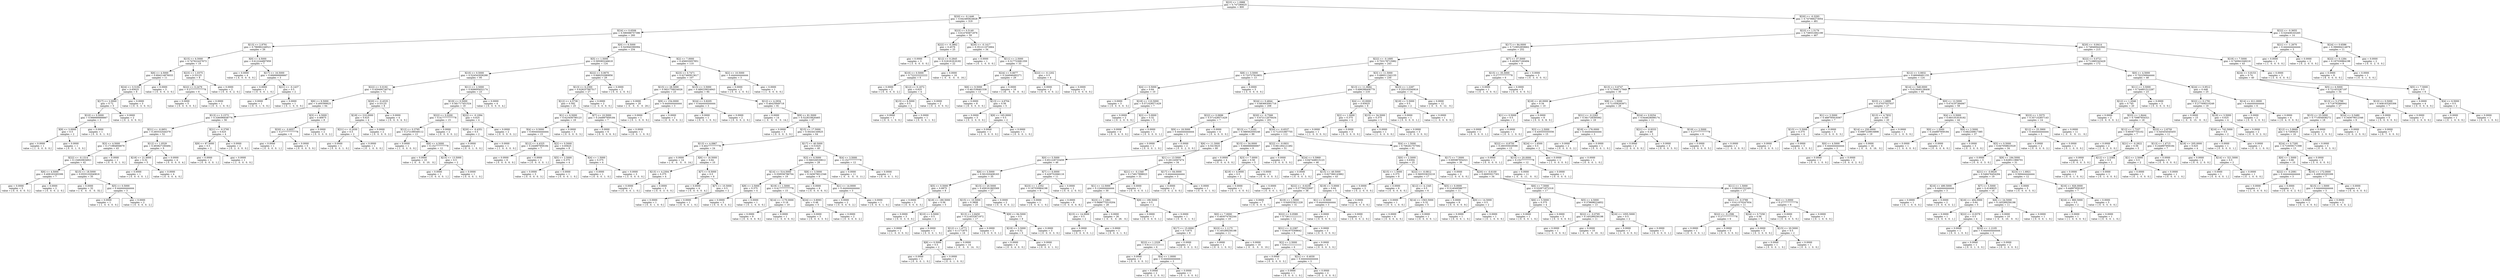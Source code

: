 digraph Tree {
0 [label="X[23] <= 1.0988\ngini = 0.747290625\nsamples = 800", shape="box"] ;
1 [label="X[20] <= -0.1446\ngini = 0.642485824628\nsamples = 319", shape="box"] ;
0 -> 1 ;
2 [label="X[24] <= 0.6506\ngini = 0.590088757396\nsamples = 260", shape="box"] ;
1 -> 2 ;
3 [label="X[13] <= 2.9791\ngini = 0.786982248521\nsamples = 26", shape="box"] ;
2 -> 3 ;
4 [label="X[15] <= 6.5000\ngini = 0.747922437673\nsamples = 19", shape="box"] ;
3 -> 4 ;
5 [label="X[6] <= 4.5000\ngini = 0.694214876033\nsamples = 11", shape="box"] ;
4 -> 5 ;
6 [label="X[24] <= 0.5192\ngini = 0.65625\nsamples = 8", shape="box"] ;
5 -> 6 ;
7 [label="X[17] <= 2.0000\ngini = 0.72\nsamples = 5", shape="box"] ;
6 -> 7 ;
8 [label="X[10] <= 0.5000\ngini = 0.666666666667\nsamples = 3", shape="box"] ;
7 -> 8 ;
9 [label="X[9] <= 3.0000\ngini = 0.5\nsamples = 2", shape="box"] ;
8 -> 9 ;
10 [label="gini = 0.0000\nsamples = 1\nvalue = [ 1.  0.  0.  0.  0.]", shape="box"] ;
9 -> 10 ;
11 [label="gini = 0.0000\nsamples = 1\nvalue = [ 0.  0.  1.  0.  0.]", shape="box"] ;
9 -> 11 ;
12 [label="gini = 0.0000\nsamples = 1\nvalue = [ 0.  0.  0.  1.  0.]", shape="box"] ;
8 -> 12 ;
13 [label="gini = 0.0000\nsamples = 2\nvalue = [ 0.  2.  0.  0.  0.]", shape="box"] ;
7 -> 13 ;
14 [label="gini = 0.0000\nsamples = 3\nvalue = [ 0.  0.  3.  0.  0.]", shape="box"] ;
6 -> 14 ;
15 [label="gini = 0.0000\nsamples = 3\nvalue = [ 0.  0.  0.  3.  0.]", shape="box"] ;
5 -> 15 ;
16 [label="X[23] <= 1.0375\ngini = 0.53125\nsamples = 8", shape="box"] ;
4 -> 16 ;
17 [label="X[22] <= 0.2479\ngini = 0.277777777778\nsamples = 6", shape="box"] ;
16 -> 17 ;
18 [label="gini = 0.0000\nsamples = 5\nvalue = [ 0.  0.  0.  0.  5.]", shape="box"] ;
17 -> 18 ;
19 [label="gini = 0.0000\nsamples = 1\nvalue = [ 0.  0.  1.  0.  0.]", shape="box"] ;
17 -> 19 ;
20 [label="gini = 0.0000\nsamples = 2\nvalue = [ 0.  0.  0.  2.  0.]", shape="box"] ;
16 -> 20 ;
21 [label="X[0] <= 4.5000\ngini = 0.612244897959\nsamples = 7", shape="box"] ;
3 -> 21 ;
22 [label="gini = 0.0000\nsamples = 4\nvalue = [ 4.  0.  0.  0.  0.]", shape="box"] ;
21 -> 22 ;
23 [label="X[17] <= 16.5000\ngini = 0.666666666667\nsamples = 3", shape="box"] ;
21 -> 23 ;
24 [label="gini = 0.0000\nsamples = 1\nvalue = [ 0.  0.  0.  1.  0.]", shape="box"] ;
23 -> 24 ;
25 [label="X[21] <= -0.1437\ngini = 0.5\nsamples = 2", shape="box"] ;
23 -> 25 ;
26 [label="gini = 0.0000\nsamples = 1\nvalue = [ 0.  0.  1.  0.  0.]", shape="box"] ;
25 -> 26 ;
27 [label="gini = 0.0000\nsamples = 1\nvalue = [ 0.  1.  0.  0.  0.]", shape="box"] ;
25 -> 27 ;
28 [label="X[0] <= 6.5000\ngini = 0.543940390094\nsamples = 234", shape="box"] ;
2 -> 28 ;
29 [label="X[5] <= 1.5000\ngini = 0.595083246618\nsamples = 124", shape="box"] ;
28 -> 29 ;
30 [label="X[10] <= 0.5000\ngini = 0.524542936288\nsamples = 95", shape="box"] ;
29 -> 30 ;
31 [label="X[22] <= 0.0192\ngini = 0.459490740741\nsamples = 72", shape="box"] ;
30 -> 31 ;
32 [label="X[6] <= 9.5000\ngini = 0.400390625\nsamples = 64", shape="box"] ;
31 -> 32 ;
33 [label="X[13] <= 3.1573\ngini = 0.336096938776\nsamples = 56", shape="box"] ;
32 -> 33 ;
34 [label="X[21] <= -0.0651\ngini = 0.265532544379\nsamples = 52", shape="box"] ;
33 -> 34 ;
35 [label="X[3] <= 4.5000\ngini = 0.171984856679\nsamples = 43", shape="box"] ;
34 -> 35 ;
36 [label="X[22] <= -0.1314\ngini = 0.134920634921\nsamples = 42", shape="box"] ;
35 -> 36 ;
37 [label="X[6] <= 4.5000\ngini = 0.408163265306\nsamples = 7", shape="box"] ;
36 -> 37 ;
38 [label="gini = 0.0000\nsamples = 5\nvalue = [ 0.  0.  0.  0.  5.]", shape="box"] ;
37 -> 38 ;
39 [label="gini = 0.0000\nsamples = 2\nvalue = [ 0.  0.  0.  2.  0.]", shape="box"] ;
37 -> 39 ;
40 [label="X[15] <= 18.5000\ngini = 0.0555102040816\nsamples = 35", shape="box"] ;
36 -> 40 ;
41 [label="gini = 0.0000\nsamples = 32\nvalue = [  0.   0.   0.   0.  32.]", shape="box"] ;
40 -> 41 ;
42 [label="X[5] <= 0.5000\ngini = 0.444444444444\nsamples = 3", shape="box"] ;
40 -> 42 ;
43 [label="gini = 0.0000\nsamples = 1\nvalue = [ 1.  0.  0.  0.  0.]", shape="box"] ;
42 -> 43 ;
44 [label="gini = 0.0000\nsamples = 2\nvalue = [ 0.  0.  0.  0.  2.]", shape="box"] ;
42 -> 44 ;
45 [label="gini = 0.0000\nsamples = 1\nvalue = [ 0.  0.  0.  1.  0.]", shape="box"] ;
35 -> 45 ;
46 [label="X[12] <= 1.0529\ngini = 0.493827160494\nsamples = 9", shape="box"] ;
34 -> 46 ;
47 [label="X[18] <= 21.0000\ngini = 0.32\nsamples = 5", shape="box"] ;
46 -> 47 ;
48 [label="gini = 0.0000\nsamples = 1\nvalue = [ 0.  0.  0.  0.  1.]", shape="box"] ;
47 -> 48 ;
49 [label="gini = 0.0000\nsamples = 4\nvalue = [ 0.  0.  0.  4.  0.]", shape="box"] ;
47 -> 49 ;
50 [label="gini = 0.0000\nsamples = 4\nvalue = [ 0.  0.  0.  0.  4.]", shape="box"] ;
46 -> 50 ;
51 [label="X[21] <= -0.3795\ngini = 0.625\nsamples = 4", shape="box"] ;
33 -> 51 ;
52 [label="X[9] <= 87.5000\ngini = 0.5\nsamples = 2", shape="box"] ;
51 -> 52 ;
53 [label="gini = 0.0000\nsamples = 1\nvalue = [ 0.  0.  0.  0.  1.]", shape="box"] ;
52 -> 53 ;
54 [label="gini = 0.0000\nsamples = 1\nvalue = [ 1.  0.  0.  0.  0.]", shape="box"] ;
52 -> 54 ;
55 [label="gini = 0.0000\nsamples = 2\nvalue = [ 0.  2.  0.  0.  0.]", shape="box"] ;
51 -> 55 ;
56 [label="X[3] <= 4.5000\ngini = 0.46875\nsamples = 8", shape="box"] ;
32 -> 56 ;
57 [label="X[20] <= -0.6057\ngini = 0.277777777778\nsamples = 6", shape="box"] ;
56 -> 57 ;
58 [label="gini = 0.0000\nsamples = 1\nvalue = [ 0.  0.  0.  0.  1.]", shape="box"] ;
57 -> 58 ;
59 [label="gini = 0.0000\nsamples = 5\nvalue = [ 0.  0.  0.  5.  0.]", shape="box"] ;
57 -> 59 ;
60 [label="gini = 0.0000\nsamples = 2\nvalue = [ 0.  0.  0.  0.  2.]", shape="box"] ;
56 -> 60 ;
61 [label="X[20] <= -0.4535\ngini = 0.53125\nsamples = 8", shape="box"] ;
31 -> 61 ;
62 [label="X[18] <= 210.0000\ngini = 0.625\nsamples = 4", shape="box"] ;
61 -> 62 ;
63 [label="X[21] <= -0.2030\ngini = 0.5\nsamples = 2", shape="box"] ;
62 -> 63 ;
64 [label="gini = 0.0000\nsamples = 1\nvalue = [ 0.  0.  0.  1.  0.]", shape="box"] ;
63 -> 64 ;
65 [label="gini = 0.0000\nsamples = 1\nvalue = [ 0.  1.  0.  0.  0.]", shape="box"] ;
63 -> 65 ;
66 [label="gini = 0.0000\nsamples = 2\nvalue = [ 0.  0.  0.  0.  2.]", shape="box"] ;
62 -> 66 ;
67 [label="gini = 0.0000\nsamples = 4\nvalue = [ 0.  0.  0.  4.  0.]", shape="box"] ;
61 -> 67 ;
68 [label="X[11] <= 2.5000\ngini = 0.608695652174\nsamples = 23", shape="box"] ;
30 -> 68 ;
69 [label="X[19] <= 0.5000\ngini = 0.581717451524\nsamples = 19", shape="box"] ;
68 -> 69 ;
70 [label="X[22] <= 0.0200\ngini = 0.417777777778\nsamples = 15", shape="box"] ;
69 -> 70 ;
71 [label="X[12] <= 0.3795\ngini = 0.272189349112\nsamples = 13", shape="box"] ;
70 -> 71 ;
72 [label="gini = 0.0000\nsamples = 1\nvalue = [ 1.  0.  0.  0.  0.]", shape="box"] ;
71 -> 72 ;
73 [label="X[6] <= 4.5000\ngini = 0.152777777778\nsamples = 12", shape="box"] ;
71 -> 73 ;
74 [label="gini = 0.0000\nsamples = 10\nvalue = [  0.   0.   0.  10.   0.]", shape="box"] ;
73 -> 74 ;
75 [label="X[15] <= 13.5000\ngini = 0.5\nsamples = 2", shape="box"] ;
73 -> 75 ;
76 [label="gini = 0.0000\nsamples = 1\nvalue = [ 0.  0.  0.  0.  1.]", shape="box"] ;
75 -> 76 ;
77 [label="gini = 0.0000\nsamples = 1\nvalue = [ 0.  0.  0.  1.  0.]", shape="box"] ;
75 -> 77 ;
78 [label="gini = 0.0000\nsamples = 2\nvalue = [ 0.  0.  0.  0.  2.]", shape="box"] ;
70 -> 78 ;
79 [label="X[22] <= -0.1094\ngini = 0.625\nsamples = 4", shape="box"] ;
69 -> 79 ;
80 [label="X[20] <= -0.4351\ngini = 0.5\nsamples = 2", shape="box"] ;
79 -> 80 ;
81 [label="gini = 0.0000\nsamples = 1\nvalue = [ 0.  0.  1.  0.  0.]", shape="box"] ;
80 -> 81 ;
82 [label="gini = 0.0000\nsamples = 1\nvalue = [ 1.  0.  0.  0.  0.]", shape="box"] ;
80 -> 82 ;
83 [label="gini = 0.0000\nsamples = 2\nvalue = [ 0.  0.  0.  0.  2.]", shape="box"] ;
79 -> 83 ;
84 [label="gini = 0.0000\nsamples = 4\nvalue = [ 0.  0.  0.  0.  4.]", shape="box"] ;
68 -> 84 ;
85 [label="X[22] <= 0.0670\ngini = 0.668252080856\nsamples = 29", shape="box"] ;
29 -> 85 ;
86 [label="X[13] <= 6.2300\ngini = 0.628257887517\nsamples = 27", shape="box"] ;
85 -> 86 ;
87 [label="X[12] <= 4.5736\ngini = 0.592\nsamples = 25", shape="box"] ;
86 -> 87 ;
88 [label="X[1] <= 6.5000\ngini = 0.623456790123\nsamples = 18", shape="box"] ;
87 -> 88 ;
89 [label="X[4] <= 0.5000\ngini = 0.604444444444\nsamples = 15", shape="box"] ;
88 -> 89 ;
90 [label="X[12] <= 4.4325\ngini = 0.244897959184\nsamples = 7", shape="box"] ;
89 -> 90 ;
91 [label="gini = 0.0000\nsamples = 6\nvalue = [ 0.  0.  0.  6.  0.]", shape="box"] ;
90 -> 91 ;
92 [label="gini = 0.0000\nsamples = 1\nvalue = [ 0.  0.  0.  0.  1.]", shape="box"] ;
90 -> 92 ;
93 [label="X[2] <= 0.5000\ngini = 0.65625\nsamples = 8", shape="box"] ;
89 -> 93 ;
94 [label="X[5] <= 2.5000\ngini = 0.375\nsamples = 4", shape="box"] ;
93 -> 94 ;
95 [label="gini = 0.0000\nsamples = 3\nvalue = [ 0.  0.  0.  0.  3.]", shape="box"] ;
94 -> 95 ;
96 [label="gini = 0.0000\nsamples = 1\nvalue = [ 0.  0.  0.  1.  0.]", shape="box"] ;
94 -> 96 ;
97 [label="X[4] <= 1.5000\ngini = 0.375\nsamples = 4", shape="box"] ;
93 -> 97 ;
98 [label="gini = 0.0000\nsamples = 1\nvalue = [ 0.  0.  0.  1.  0.]", shape="box"] ;
97 -> 98 ;
99 [label="gini = 0.0000\nsamples = 3\nvalue = [ 3.  0.  0.  0.  0.]", shape="box"] ;
97 -> 99 ;
100 [label="gini = 0.0000\nsamples = 3\nvalue = [ 0.  0.  0.  0.  3.]", shape="box"] ;
88 -> 100 ;
101 [label="X[7] <= 10.5000\ngini = 0.244897959184\nsamples = 7", shape="box"] ;
87 -> 101 ;
102 [label="gini = 0.0000\nsamples = 6\nvalue = [ 0.  0.  0.  6.  0.]", shape="box"] ;
101 -> 102 ;
103 [label="gini = 0.0000\nsamples = 1\nvalue = [ 0.  0.  1.  0.  0.]", shape="box"] ;
101 -> 103 ;
104 [label="gini = 0.0000\nsamples = 2\nvalue = [ 2.  0.  0.  0.  0.]", shape="box"] ;
86 -> 104 ;
105 [label="gini = 0.0000\nsamples = 2\nvalue = [ 0.  0.  2.  0.  0.]", shape="box"] ;
85 -> 105 ;
106 [label="X[2] <= 7.0000\ngini = 0.456033057851\nsamples = 110", shape="box"] ;
28 -> 106 ;
107 [label="X[23] <= 0.7471\ngini = 0.427460913617\nsamples = 107", shape="box"] ;
106 -> 107 ;
108 [label="X[15] <= 28.5000\ngini = 0.0831758034026\nsamples = 23", shape="box"] ;
107 -> 108 ;
109 [label="gini = 0.0000\nsamples = 20\nvalue = [  0.   0.   0.   0.  20.]", shape="box"] ;
108 -> 109 ;
110 [label="X[9] <= 154.0000\ngini = 0.444444444444\nsamples = 3", shape="box"] ;
108 -> 110 ;
111 [label="gini = 0.0000\nsamples = 1\nvalue = [ 0.  1.  0.  0.  0.]", shape="box"] ;
110 -> 111 ;
112 [label="gini = 0.0000\nsamples = 2\nvalue = [ 0.  0.  0.  0.  2.]", shape="box"] ;
110 -> 112 ;
113 [label="X[15] <= 3.5000\ngini = 0.489229024943\nsamples = 84", shape="box"] ;
107 -> 113 ;
114 [label="X[24] <= 0.8205\ngini = 0.444444444444\nsamples = 3", shape="box"] ;
113 -> 114 ;
115 [label="gini = 0.0000\nsamples = 1\nvalue = [ 0.  0.  1.  0.  0.]", shape="box"] ;
114 -> 115 ;
116 [label="gini = 0.0000\nsamples = 2\nvalue = [ 0.  0.  0.  2.  0.]", shape="box"] ;
114 -> 116 ;
117 [label="X[12] <= 4.2934\ngini = 0.46425849718\nsamples = 81", shape="box"] ;
113 -> 117 ;
118 [label="gini = 0.0000\nsamples = 14\nvalue = [  0.   0.   0.   0.  14.]", shape="box"] ;
117 -> 118 ;
119 [label="X[9] <= 81.5000\ngini = 0.522610826465\nsamples = 67", shape="box"] ;
117 -> 119 ;
120 [label="gini = 0.0000\nsamples = 3\nvalue = [ 0.  0.  0.  3.  0.]", shape="box"] ;
119 -> 120 ;
121 [label="X[15] <= 17.5000\ngini = 0.50244140625\nsamples = 64", shape="box"] ;
119 -> 121 ;
122 [label="X[13] <= 4.0967\ngini = 0.402777777778\nsamples = 24", shape="box"] ;
121 -> 122 ;
123 [label="gini = 0.0000\nsamples = 14\nvalue = [  0.   0.   0.   0.  14.]", shape="box"] ;
122 -> 123 ;
124 [label="X[6] <= 16.5000\ngini = 0.64\nsamples = 10", shape="box"] ;
122 -> 124 ;
125 [label="X[13] <= 4.2304\ngini = 0.375\nsamples = 4", shape="box"] ;
124 -> 125 ;
126 [label="gini = 0.0000\nsamples = 1\nvalue = [ 0.  0.  0.  1.  0.]", shape="box"] ;
125 -> 126 ;
127 [label="gini = 0.0000\nsamples = 3\nvalue = [ 0.  0.  3.  0.  0.]", shape="box"] ;
125 -> 127 ;
128 [label="X[7] <= 8.5000\ngini = 0.5\nsamples = 6", shape="box"] ;
124 -> 128 ;
129 [label="gini = 0.0000\nsamples = 4\nvalue = [ 0.  0.  0.  0.  4.]", shape="box"] ;
128 -> 129 ;
130 [label="X[7] <= 10.5000\ngini = 0.5\nsamples = 2", shape="box"] ;
128 -> 130 ;
131 [label="gini = 0.0000\nsamples = 1\nvalue = [ 0.  0.  1.  0.  0.]", shape="box"] ;
130 -> 131 ;
132 [label="gini = 0.0000\nsamples = 1\nvalue = [ 0.  0.  0.  1.  0.]", shape="box"] ;
130 -> 132 ;
133 [label="X[17] <= 40.5000\ngini = 0.51625\nsamples = 40", shape="box"] ;
121 -> 133 ;
134 [label="X[3] <= 6.5000\ngini = 0.566326530612\nsamples = 28", shape="box"] ;
133 -> 134 ;
135 [label="X[14] <= 514.5000\ngini = 0.559556786704\nsamples = 19", shape="box"] ;
134 -> 135 ;
136 [label="X[8] <= 2.5000\ngini = 0.375\nsamples = 4", shape="box"] ;
135 -> 136 ;
137 [label="gini = 0.0000\nsamples = 3\nvalue = [ 0.  0.  0.  3.  0.]", shape="box"] ;
136 -> 137 ;
138 [label="gini = 0.0000\nsamples = 1\nvalue = [ 0.  1.  0.  0.  0.]", shape="box"] ;
136 -> 138 ;
139 [label="X[19] <= 1.5000\ngini = 0.417777777778\nsamples = 15", shape="box"] ;
135 -> 139 ;
140 [label="X[14] <= 1170.0000\ngini = 0.18\nsamples = 10", shape="box"] ;
139 -> 140 ;
141 [label="gini = 0.0000\nsamples = 9\nvalue = [ 0.  0.  0.  0.  9.]", shape="box"] ;
140 -> 141 ;
142 [label="gini = 0.0000\nsamples = 1\nvalue = [ 1.  0.  0.  0.  0.]", shape="box"] ;
140 -> 142 ;
143 [label="X[24] <= 0.8093\ngini = 0.48\nsamples = 5", shape="box"] ;
139 -> 143 ;
144 [label="gini = 0.0000\nsamples = 3\nvalue = [ 0.  0.  0.  3.  0.]", shape="box"] ;
143 -> 144 ;
145 [label="gini = 0.0000\nsamples = 2\nvalue = [ 0.  0.  0.  0.  2.]", shape="box"] ;
143 -> 145 ;
146 [label="X[8] <= 3.5000\ngini = 0.345679012346\nsamples = 9", shape="box"] ;
134 -> 146 ;
147 [label="gini = 0.0000\nsamples = 6\nvalue = [ 0.  0.  0.  6.  0.]", shape="box"] ;
146 -> 147 ;
148 [label="X[1] <= 14.0000\ngini = 0.444444444444\nsamples = 3", shape="box"] ;
146 -> 148 ;
149 [label="gini = 0.0000\nsamples = 2\nvalue = [ 0.  0.  0.  0.  2.]", shape="box"] ;
148 -> 149 ;
150 [label="gini = 0.0000\nsamples = 1\nvalue = [ 0.  0.  0.  1.  0.]", shape="box"] ;
148 -> 150 ;
151 [label="X[4] <= 3.5000\ngini = 0.152777777778\nsamples = 12", shape="box"] ;
133 -> 151 ;
152 [label="gini = 0.0000\nsamples = 11\nvalue = [  0.   0.   0.   0.  11.]", shape="box"] ;
151 -> 152 ;
153 [label="gini = 0.0000\nsamples = 1\nvalue = [ 0.  0.  0.  1.  0.]", shape="box"] ;
151 -> 153 ;
154 [label="X[2] <= 10.5000\ngini = 0.444444444444\nsamples = 3", shape="box"] ;
106 -> 154 ;
155 [label="gini = 0.0000\nsamples = 2\nvalue = [ 0.  0.  2.  0.  0.]", shape="box"] ;
154 -> 155 ;
156 [label="gini = 0.0000\nsamples = 1\nvalue = [ 1.  0.  0.  0.  0.]", shape="box"] ;
154 -> 156 ;
157 [label="X[23] <= 0.5140\ngini = 0.614765871876\nsamples = 59", shape="box"] ;
1 -> 157 ;
158 [label="X[22] <= -0.3862\ngini = 0.4576\nsamples = 25", shape="box"] ;
157 -> 158 ;
159 [label="gini = 0.0000\nsamples = 3\nvalue = [ 3.  0.  0.  0.  0.]", shape="box"] ;
158 -> 159 ;
160 [label="X[12] <= 0.2845\ngini = 0.318181818182\nsamples = 22", shape="box"] ;
158 -> 160 ;
161 [label="X[10] <= 0.5000\ngini = 0.722222222222\nsamples = 6", shape="box"] ;
160 -> 161 ;
162 [label="gini = 0.0000\nsamples = 2\nvalue = [ 0.  0.  0.  0.  2.]", shape="box"] ;
161 -> 162 ;
163 [label="X[12] <= 0.1672\ngini = 0.625\nsamples = 4", shape="box"] ;
161 -> 163 ;
164 [label="X[15] <= 8.5000\ngini = 0.5\nsamples = 2", shape="box"] ;
163 -> 164 ;
165 [label="gini = 0.0000\nsamples = 1\nvalue = [ 0.  0.  1.  0.  0.]", shape="box"] ;
164 -> 165 ;
166 [label="gini = 0.0000\nsamples = 1\nvalue = [ 0.  0.  0.  1.  0.]", shape="box"] ;
164 -> 166 ;
167 [label="gini = 0.0000\nsamples = 2\nvalue = [ 0.  2.  0.  0.  0.]", shape="box"] ;
163 -> 167 ;
168 [label="gini = 0.0000\nsamples = 16\nvalue = [  0.   0.   0.   0.  16.]", shape="box"] ;
160 -> 168 ;
169 [label="X[20] <= -0.1417\ngini = 0.351211072664\nsamples = 34", shape="box"] ;
157 -> 169 ;
170 [label="gini = 0.0000\nsamples = 1\nvalue = [ 0.  1.  0.  0.  0.]", shape="box"] ;
169 -> 170 ;
171 [label="X[11] <= 2.5000\ngini = 0.317722681359\nsamples = 33", shape="box"] ;
169 -> 171 ;
172 [label="X[24] <= 0.6677\ngini = 0.244946492271\nsamples = 29", shape="box"] ;
171 -> 172 ;
173 [label="X[6] <= 9.5000\ngini = 0.461538461538\nsamples = 13", shape="box"] ;
172 -> 173 ;
174 [label="gini = 0.0000\nsamples = 8\nvalue = [ 8.  0.  0.  0.  0.]", shape="box"] ;
173 -> 174 ;
175 [label="X[13] <= 4.6704\ngini = 0.56\nsamples = 5", shape="box"] ;
173 -> 175 ;
176 [label="gini = 0.0000\nsamples = 3\nvalue = [ 0.  3.  0.  0.  0.]", shape="box"] ;
175 -> 176 ;
177 [label="X[9] <= 165.0000\ngini = 0.5\nsamples = 2", shape="box"] ;
175 -> 177 ;
178 [label="gini = 0.0000\nsamples = 1\nvalue = [ 1.  0.  0.  0.  0.]", shape="box"] ;
177 -> 178 ;
179 [label="gini = 0.0000\nsamples = 1\nvalue = [ 0.  0.  0.  1.  0.]", shape="box"] ;
177 -> 179 ;
180 [label="gini = 0.0000\nsamples = 16\nvalue = [ 16.   0.   0.   0.   0.]", shape="box"] ;
172 -> 180 ;
181 [label="X[22] <= -0.1202\ngini = 0.5\nsamples = 4", shape="box"] ;
171 -> 181 ;
182 [label="gini = 0.0000\nsamples = 2\nvalue = [ 0.  0.  0.  0.  2.]", shape="box"] ;
181 -> 182 ;
183 [label="gini = 0.0000\nsamples = 2\nvalue = [ 2.  0.  0.  0.  0.]", shape="box"] ;
181 -> 183 ;
184 [label="X[20] <= -0.3293\ngini = 0.747066273054\nsamples = 481", shape="box"] ;
0 -> 184 ;
185 [label="X[23] <= 1.5179\ngini = 0.738551692199\nsamples = 467", shape="box"] ;
184 -> 185 ;
186 [label="X[17] <= 84.0000\ngini = 0.710852859662\nsamples = 252", shape="box"] ;
185 -> 186 ;
187 [label="X[22] <= -0.1695\ngini = 0.703178715982\nsamples = 243", shape="box"] ;
186 -> 187 ;
188 [label="X[8] <= 3.5000\ngini = 0.733727810651\nsamples = 13", shape="box"] ;
187 -> 188 ;
189 [label="X[4] <= 0.5000\ngini = 0.64\nsamples = 10", shape="box"] ;
188 -> 189 ;
190 [label="gini = 0.0000\nsamples = 3\nvalue = [ 0.  0.  0.  0.  3.]", shape="box"] ;
189 -> 190 ;
191 [label="X[18] <= 110.5000\ngini = 0.571428571429\nsamples = 7", shape="box"] ;
189 -> 191 ;
192 [label="gini = 0.0000\nsamples = 2\nvalue = [ 0.  2.  0.  0.  0.]", shape="box"] ;
191 -> 192 ;
193 [label="X[2] <= 5.0000\ngini = 0.32\nsamples = 5", shape="box"] ;
191 -> 193 ;
194 [label="gini = 0.0000\nsamples = 4\nvalue = [ 0.  0.  4.  0.  0.]", shape="box"] ;
193 -> 194 ;
195 [label="gini = 0.0000\nsamples = 1\nvalue = [ 0.  0.  0.  0.  1.]", shape="box"] ;
193 -> 195 ;
196 [label="gini = 0.0000\nsamples = 3\nvalue = [ 3.  0.  0.  0.  0.]", shape="box"] ;
188 -> 196 ;
197 [label="X[3] <= 11.5000\ngini = 0.686011342155\nsamples = 230", shape="box"] ;
187 -> 197 ;
198 [label="X[13] <= 11.0684\ngini = 0.699288408779\nsamples = 216", shape="box"] ;
197 -> 198 ;
199 [label="X[24] <= 0.4844\ngini = 0.683663091716\nsamples = 208", shape="box"] ;
198 -> 199 ;
200 [label="X[22] <= 0.0696\ngini = 0.571428571429\nsamples = 7", shape="box"] ;
199 -> 200 ;
201 [label="X[9] <= 18.5000\ngini = 0.444444444444\nsamples = 3", shape="box"] ;
200 -> 201 ;
202 [label="gini = 0.0000\nsamples = 1\nvalue = [ 0.  0.  0.  1.  0.]", shape="box"] ;
201 -> 202 ;
203 [label="gini = 0.0000\nsamples = 2\nvalue = [ 0.  0.  2.  0.  0.]", shape="box"] ;
201 -> 203 ;
204 [label="gini = 0.0000\nsamples = 4\nvalue = [ 0.  4.  0.  0.  0.]", shape="box"] ;
200 -> 204 ;
205 [label="X[20] <= -0.7568\ngini = 0.672112076434\nsamples = 201", shape="box"] ;
199 -> 205 ;
206 [label="X[13] <= 7.3163\ngini = 0.588562050246\nsamples = 89", shape="box"] ;
205 -> 206 ;
207 [label="X[6] <= 11.5000\ngini = 0.5415625\nsamples = 80", shape="box"] ;
206 -> 207 ;
208 [label="X[0] <= 5.5000\ngini = 0.651228733459\nsamples = 46", shape="box"] ;
207 -> 208 ;
209 [label="X[6] <= 3.5000\ngini = 0.591020408163\nsamples = 35", shape="box"] ;
208 -> 209 ;
210 [label="X[5] <= 0.5000\ngini = 0.6875\nsamples = 8", shape="box"] ;
209 -> 210 ;
211 [label="gini = 0.0000\nsamples = 3\nvalue = [ 0.  0.  0.  0.  3.]", shape="box"] ;
210 -> 211 ;
212 [label="X[18] <= 180.5000\ngini = 0.56\nsamples = 5", shape="box"] ;
210 -> 212 ;
213 [label="gini = 0.0000\nsamples = 3\nvalue = [ 0.  0.  3.  0.  0.]", shape="box"] ;
212 -> 213 ;
214 [label="X[10] <= 0.5000\ngini = 0.5\nsamples = 2", shape="box"] ;
212 -> 214 ;
215 [label="gini = 0.0000\nsamples = 1\nvalue = [ 1.  0.  0.  0.  0.]", shape="box"] ;
214 -> 215 ;
216 [label="gini = 0.0000\nsamples = 1\nvalue = [ 0.  0.  0.  1.  0.]", shape="box"] ;
214 -> 216 ;
217 [label="X[15] <= 20.5000\ngini = 0.458161865569\nsamples = 27", shape="box"] ;
209 -> 217 ;
218 [label="X[15] <= 10.5000\ngini = 0.3808\nsamples = 25", shape="box"] ;
217 -> 218 ;
219 [label="X[13] <= 2.8450\ngini = 0.214532871972\nsamples = 17", shape="box"] ;
218 -> 219 ;
220 [label="X[12] <= 1.4771\ngini = 0.1171875\nsamples = 16", shape="box"] ;
219 -> 220 ;
221 [label="X[8] <= 0.5000\ngini = 0.5\nsamples = 2", shape="box"] ;
220 -> 221 ;
222 [label="gini = 0.0000\nsamples = 1\nvalue = [ 0.  0.  0.  1.  0.]", shape="box"] ;
221 -> 222 ;
223 [label="gini = 0.0000\nsamples = 1\nvalue = [ 0.  0.  1.  0.  0.]", shape="box"] ;
221 -> 223 ;
224 [label="gini = 0.0000\nsamples = 14\nvalue = [  0.   0.   0.  14.   0.]", shape="box"] ;
220 -> 224 ;
225 [label="gini = 0.0000\nsamples = 1\nvalue = [ 0.  0.  0.  0.  1.]", shape="box"] ;
219 -> 225 ;
226 [label="X[9] <= 84.5000\ngini = 0.5\nsamples = 8", shape="box"] ;
218 -> 226 ;
227 [label="X[19] <= 3.5000\ngini = 0.32\nsamples = 5", shape="box"] ;
226 -> 227 ;
228 [label="gini = 0.0000\nsamples = 4\nvalue = [ 0.  0.  4.  0.  0.]", shape="box"] ;
227 -> 228 ;
229 [label="gini = 0.0000\nsamples = 1\nvalue = [ 0.  0.  0.  1.  0.]", shape="box"] ;
227 -> 229 ;
230 [label="gini = 0.0000\nsamples = 3\nvalue = [ 0.  0.  0.  3.  0.]", shape="box"] ;
226 -> 230 ;
231 [label="gini = 0.0000\nsamples = 2\nvalue = [ 0.  0.  0.  0.  2.]", shape="box"] ;
217 -> 231 ;
232 [label="X[7] <= 6.0000\ngini = 0.429752066116\nsamples = 11", shape="box"] ;
208 -> 232 ;
233 [label="X[23] <= 1.2352\ngini = 0.197530864198\nsamples = 9", shape="box"] ;
232 -> 233 ;
234 [label="gini = 0.0000\nsamples = 1\nvalue = [ 0.  0.  0.  1.  0.]", shape="box"] ;
233 -> 234 ;
235 [label="gini = 0.0000\nsamples = 8\nvalue = [ 0.  0.  0.  0.  8.]", shape="box"] ;
233 -> 235 ;
236 [label="gini = 0.0000\nsamples = 2\nvalue = [ 0.  0.  2.  0.  0.]", shape="box"] ;
232 -> 236 ;
237 [label="X[1] <= 13.5000\ngini = 0.26124567474\nsamples = 34", shape="box"] ;
207 -> 237 ;
238 [label="X[21] <= -0.1340\ngini = 0.174817898023\nsamples = 31", shape="box"] ;
237 -> 238 ;
239 [label="X[1] <= 12.5000\ngini = 0.124444444444\nsamples = 30", shape="box"] ;
238 -> 239 ;
240 [label="X[23] <= 1.1861\ngini = 0.0688775510204\nsamples = 28", shape="box"] ;
239 -> 240 ;
241 [label="X[15] <= 14.0000\ngini = 0.5\nsamples = 2", shape="box"] ;
240 -> 241 ;
242 [label="gini = 0.0000\nsamples = 1\nvalue = [ 0.  0.  0.  0.  1.]", shape="box"] ;
241 -> 242 ;
243 [label="gini = 0.0000\nsamples = 1\nvalue = [ 0.  0.  0.  1.  0.]", shape="box"] ;
241 -> 243 ;
244 [label="gini = 0.0000\nsamples = 26\nvalue = [  0.   0.   0.  26.   0.]", shape="box"] ;
240 -> 244 ;
245 [label="X[9] <= 190.5000\ngini = 0.5\nsamples = 2", shape="box"] ;
239 -> 245 ;
246 [label="gini = 0.0000\nsamples = 1\nvalue = [ 0.  0.  0.  0.  1.]", shape="box"] ;
245 -> 246 ;
247 [label="gini = 0.0000\nsamples = 1\nvalue = [ 0.  0.  0.  1.  0.]", shape="box"] ;
245 -> 247 ;
248 [label="gini = 0.0000\nsamples = 1\nvalue = [ 0.  0.  0.  0.  1.]", shape="box"] ;
238 -> 248 ;
249 [label="X[17] <= 64.0000\ngini = 0.444444444444\nsamples = 3", shape="box"] ;
237 -> 249 ;
250 [label="gini = 0.0000\nsamples = 2\nvalue = [ 0.  0.  2.  0.  0.]", shape="box"] ;
249 -> 250 ;
251 [label="gini = 0.0000\nsamples = 1\nvalue = [ 0.  0.  0.  1.  0.]", shape="box"] ;
249 -> 251 ;
252 [label="X[15] <= 34.0000\ngini = 0.666666666667\nsamples = 9", shape="box"] ;
206 -> 252 ;
253 [label="gini = 0.0000\nsamples = 4\nvalue = [ 0.  0.  4.  0.  0.]", shape="box"] ;
252 -> 253 ;
254 [label="X[3] <= 7.0000\ngini = 0.56\nsamples = 5", shape="box"] ;
252 -> 254 ;
255 [label="X[19] <= 4.0000\ngini = 0.5\nsamples = 2", shape="box"] ;
254 -> 255 ;
256 [label="gini = 0.0000\nsamples = 1\nvalue = [ 0.  1.  0.  0.  0.]", shape="box"] ;
255 -> 256 ;
257 [label="gini = 0.0000\nsamples = 1\nvalue = [ 0.  0.  0.  1.  0.]", shape="box"] ;
255 -> 257 ;
258 [label="gini = 0.0000\nsamples = 3\nvalue = [ 0.  0.  0.  0.  3.]", shape="box"] ;
254 -> 258 ;
259 [label="X[20] <= -0.6537\ngini = 0.712531887755\nsamples = 112", shape="box"] ;
205 -> 259 ;
260 [label="X[22] <= -0.0931\ngini = 0.661284121492\nsamples = 51", shape="box"] ;
259 -> 260 ;
261 [label="gini = 0.0000\nsamples = 5\nvalue = [ 0.  0.  0.  5.  0.]", shape="box"] ;
260 -> 261 ;
262 [label="X[24] <= 0.5969\ngini = 0.647448015123\nsamples = 46", shape="box"] ;
260 -> 262 ;
263 [label="gini = 0.0000\nsamples = 3\nvalue = [ 0.  0.  0.  3.  0.]", shape="box"] ;
262 -> 263 ;
264 [label="X[15] <= 49.5000\ngini = 0.627366143862\nsamples = 43", shape="box"] ;
262 -> 264 ;
265 [label="X[22] <= -0.0239\ngini = 0.57756232687\nsamples = 38", shape="box"] ;
264 -> 265 ;
266 [label="gini = 0.0000\nsamples = 7\nvalue = [ 0.  0.  0.  0.  7.]", shape="box"] ;
265 -> 266 ;
267 [label="X[19] <= 1.5000\ngini = 0.649323621228\nsamples = 31", shape="box"] ;
265 -> 267 ;
268 [label="X[0] <= 7.0000\ngini = 0.493074792244\nsamples = 19", shape="box"] ;
267 -> 268 ;
269 [label="X[17] <= 15.0000\ngini = 0.71875\nsamples = 8", shape="box"] ;
268 -> 269 ;
270 [label="X[23] <= 1.2329\ngini = 0.611111111111\nsamples = 6", shape="box"] ;
269 -> 270 ;
271 [label="gini = 0.0000\nsamples = 3\nvalue = [ 0.  0.  0.  0.  3.]", shape="box"] ;
270 -> 271 ;
272 [label="X[4] <= 1.0000\ngini = 0.444444444444\nsamples = 3", shape="box"] ;
270 -> 272 ;
273 [label="gini = 0.0000\nsamples = 2\nvalue = [ 0.  0.  2.  0.  0.]", shape="box"] ;
272 -> 273 ;
274 [label="gini = 0.0000\nsamples = 1\nvalue = [ 0.  1.  0.  0.  0.]", shape="box"] ;
272 -> 274 ;
275 [label="gini = 0.0000\nsamples = 2\nvalue = [ 0.  0.  0.  2.  0.]", shape="box"] ;
269 -> 275 ;
276 [label="X[23] <= 1.1175\ngini = 0.165289256198\nsamples = 11", shape="box"] ;
268 -> 276 ;
277 [label="gini = 0.0000\nsamples = 1\nvalue = [ 0.  0.  1.  0.  0.]", shape="box"] ;
276 -> 277 ;
278 [label="gini = 0.0000\nsamples = 10\nvalue = [  0.   0.   0.   0.  10.]", shape="box"] ;
276 -> 278 ;
279 [label="X[22] <= 0.0589\ngini = 0.736111111111\nsamples = 12", shape="box"] ;
267 -> 279 ;
280 [label="X[21] <= -0.2387\ngini = 0.641975308642\nsamples = 9", shape="box"] ;
279 -> 280 ;
281 [label="X[2] <= 2.5000\ngini = 0.611111111111\nsamples = 6", shape="box"] ;
280 -> 281 ;
282 [label="gini = 0.0000\nsamples = 3\nvalue = [ 0.  0.  0.  0.  3.]", shape="box"] ;
281 -> 282 ;
283 [label="X[21] <= -0.4030\ngini = 0.444444444444\nsamples = 3", shape="box"] ;
281 -> 283 ;
284 [label="gini = 0.0000\nsamples = 1\nvalue = [ 0.  0.  0.  1.  0.]", shape="box"] ;
283 -> 284 ;
285 [label="gini = 0.0000\nsamples = 2\nvalue = [ 0.  2.  0.  0.  0.]", shape="box"] ;
283 -> 285 ;
286 [label="gini = 0.0000\nsamples = 3\nvalue = [ 0.  0.  0.  3.  0.]", shape="box"] ;
280 -> 286 ;
287 [label="gini = 0.0000\nsamples = 3\nvalue = [ 0.  0.  3.  0.  0.]", shape="box"] ;
279 -> 287 ;
288 [label="X[19] <= 5.0000\ngini = 0.64\nsamples = 5", shape="box"] ;
264 -> 288 ;
289 [label="X[1] <= 8.5000\ngini = 0.444444444444\nsamples = 3", shape="box"] ;
288 -> 289 ;
290 [label="gini = 0.0000\nsamples = 1\nvalue = [ 0.  0.  0.  0.  1.]", shape="box"] ;
289 -> 290 ;
291 [label="gini = 0.0000\nsamples = 2\nvalue = [ 0.  0.  0.  2.  0.]", shape="box"] ;
289 -> 291 ;
292 [label="gini = 0.0000\nsamples = 2\nvalue = [ 2.  0.  0.  0.  0.]", shape="box"] ;
288 -> 292 ;
293 [label="X[4] <= 1.5000\ngini = 0.706261757592\nsamples = 61", shape="box"] ;
259 -> 293 ;
294 [label="X[0] <= 2.5000\ngini = 0.6304\nsamples = 25", shape="box"] ;
293 -> 294 ;
295 [label="X[15] <= 1.5000\ngini = 0.375\nsamples = 8", shape="box"] ;
294 -> 295 ;
296 [label="gini = 0.0000\nsamples = 2\nvalue = [ 0.  2.  0.  0.  0.]", shape="box"] ;
295 -> 296 ;
297 [label="gini = 0.0000\nsamples = 6\nvalue = [ 0.  0.  0.  6.  0.]", shape="box"] ;
295 -> 297 ;
298 [label="X[22] <= -0.0812\ngini = 0.560553633218\nsamples = 17", shape="box"] ;
294 -> 298 ;
299 [label="X[12] <= 4.1345\ngini = 0.5\nsamples = 6", shape="box"] ;
298 -> 299 ;
300 [label="gini = 0.0000\nsamples = 1\nvalue = [ 0.  0.  1.  0.  0.]", shape="box"] ;
299 -> 300 ;
301 [label="X[14] <= 1563.5000\ngini = 0.32\nsamples = 5", shape="box"] ;
299 -> 301 ;
302 [label="gini = 0.0000\nsamples = 4\nvalue = [ 0.  0.  0.  4.  0.]", shape="box"] ;
301 -> 302 ;
303 [label="gini = 0.0000\nsamples = 1\nvalue = [ 0.  0.  0.  0.  1.]", shape="box"] ;
301 -> 303 ;
304 [label="X[5] <= 6.0000\ngini = 0.314049586777\nsamples = 11", shape="box"] ;
298 -> 304 ;
305 [label="gini = 0.0000\nsamples = 9\nvalue = [ 0.  0.  0.  0.  9.]", shape="box"] ;
304 -> 305 ;
306 [label="X[0] <= 14.5000\ngini = 0.5\nsamples = 2", shape="box"] ;
304 -> 306 ;
307 [label="gini = 0.0000\nsamples = 1\nvalue = [ 0.  0.  0.  1.  0.]", shape="box"] ;
306 -> 307 ;
308 [label="gini = 0.0000\nsamples = 1\nvalue = [ 0.  1.  0.  0.  0.]", shape="box"] ;
306 -> 308 ;
309 [label="X[17] <= 7.5000\ngini = 0.695987654321\nsamples = 36", shape="box"] ;
293 -> 309 ;
310 [label="gini = 0.0000\nsamples = 2\nvalue = [ 2.  0.  0.  0.  0.]", shape="box"] ;
309 -> 310 ;
311 [label="X[20] <= -0.6100\ngini = 0.66955017301\nsamples = 34", shape="box"] ;
309 -> 311 ;
312 [label="X[6] <= 7.5000\ngini = 0.532871972318\nsamples = 17", shape="box"] ;
311 -> 312 ;
313 [label="X[6] <= 5.5000\ngini = 0.375\nsamples = 4", shape="box"] ;
312 -> 313 ;
314 [label="gini = 0.0000\nsamples = 1\nvalue = [ 0.  0.  0.  1.  0.]", shape="box"] ;
313 -> 314 ;
315 [label="gini = 0.0000\nsamples = 3\nvalue = [ 0.  3.  0.  0.  0.]", shape="box"] ;
313 -> 315 ;
316 [label="X[5] <= 4.5000\ngini = 0.378698224852\nsamples = 13", shape="box"] ;
312 -> 316 ;
317 [label="X[22] <= -0.0795\ngini = 0.165289256198\nsamples = 11", shape="box"] ;
316 -> 317 ;
318 [label="gini = 0.0000\nsamples = 1\nvalue = [ 1.  0.  0.  0.  0.]", shape="box"] ;
317 -> 318 ;
319 [label="gini = 0.0000\nsamples = 10\nvalue = [  0.   0.   0.  10.   0.]", shape="box"] ;
317 -> 319 ;
320 [label="X[16] <= 1055.5000\ngini = 0.5\nsamples = 2", shape="box"] ;
316 -> 320 ;
321 [label="gini = 0.0000\nsamples = 1\nvalue = [ 1.  0.  0.  0.  0.]", shape="box"] ;
320 -> 321 ;
322 [label="gini = 0.0000\nsamples = 1\nvalue = [ 0.  0.  0.  0.  1.]", shape="box"] ;
320 -> 322 ;
323 [label="X[11] <= 1.5000\ngini = 0.692041522491\nsamples = 17", shape="box"] ;
311 -> 323 ;
324 [label="X[21] <= -0.3789\ngini = 0.611570247934\nsamples = 11", shape="box"] ;
323 -> 324 ;
325 [label="X[22] <= -0.1596\ngini = 0.277777777778\nsamples = 6", shape="box"] ;
324 -> 325 ;
326 [label="gini = 0.0000\nsamples = 1\nvalue = [ 0.  0.  0.  0.  1.]", shape="box"] ;
325 -> 326 ;
327 [label="gini = 0.0000\nsamples = 5\nvalue = [ 0.  0.  5.  0.  0.]", shape="box"] ;
325 -> 327 ;
328 [label="X[24] <= 0.7258\ngini = 0.56\nsamples = 5", shape="box"] ;
324 -> 328 ;
329 [label="gini = 0.0000\nsamples = 3\nvalue = [ 0.  3.  0.  0.  0.]", shape="box"] ;
328 -> 329 ;
330 [label="X[15] <= 20.5000\ngini = 0.5\nsamples = 2", shape="box"] ;
328 -> 330 ;
331 [label="gini = 0.0000\nsamples = 1\nvalue = [ 0.  0.  0.  1.  0.]", shape="box"] ;
330 -> 331 ;
332 [label="gini = 0.0000\nsamples = 1\nvalue = [ 0.  0.  1.  0.  0.]", shape="box"] ;
330 -> 332 ;
333 [label="X[2] <= 3.0000\ngini = 0.277777777778\nsamples = 6", shape="box"] ;
323 -> 333 ;
334 [label="gini = 0.0000\nsamples = 5\nvalue = [ 0.  0.  0.  5.  0.]", shape="box"] ;
333 -> 334 ;
335 [label="gini = 0.0000\nsamples = 1\nvalue = [ 0.  1.  0.  0.  0.]", shape="box"] ;
333 -> 335 ;
336 [label="X[4] <= 10.0000\ngini = 0.65625\nsamples = 8", shape="box"] ;
198 -> 336 ;
337 [label="X[2] <= 1.0000\ngini = 0.375\nsamples = 4", shape="box"] ;
336 -> 337 ;
338 [label="gini = 0.0000\nsamples = 1\nvalue = [ 1.  0.  0.  0.  0.]", shape="box"] ;
337 -> 338 ;
339 [label="gini = 0.0000\nsamples = 3\nvalue = [ 0.  3.  0.  0.  0.]", shape="box"] ;
337 -> 339 ;
340 [label="X[15] <= 34.5000\ngini = 0.375\nsamples = 4", shape="box"] ;
336 -> 340 ;
341 [label="gini = 0.0000\nsamples = 1\nvalue = [ 1.  0.  0.  0.  0.]", shape="box"] ;
340 -> 341 ;
342 [label="gini = 0.0000\nsamples = 3\nvalue = [ 0.  0.  3.  0.  0.]", shape="box"] ;
340 -> 342 ;
343 [label="X[23] <= 1.2287\ngini = 0.255102040816\nsamples = 14", shape="box"] ;
197 -> 343 ;
344 [label="X[19] <= 5.5000\ngini = 0.5\nsamples = 2", shape="box"] ;
343 -> 344 ;
345 [label="gini = 0.0000\nsamples = 1\nvalue = [ 0.  0.  0.  0.  1.]", shape="box"] ;
344 -> 345 ;
346 [label="gini = 0.0000\nsamples = 1\nvalue = [ 1.  0.  0.  0.  0.]", shape="box"] ;
344 -> 346 ;
347 [label="gini = 0.0000\nsamples = 12\nvalue = [  0.   0.   0.  12.   0.]", shape="box"] ;
343 -> 347 ;
348 [label="X[7] <= 37.5000\ngini = 0.493827160494\nsamples = 9", shape="box"] ;
186 -> 348 ;
349 [label="X[15] <= 35.5000\ngini = 0.277777777778\nsamples = 6", shape="box"] ;
348 -> 349 ;
350 [label="gini = 0.0000\nsamples = 1\nvalue = [ 0.  1.  0.  0.  0.]", shape="box"] ;
349 -> 350 ;
351 [label="gini = 0.0000\nsamples = 5\nvalue = [ 0.  0.  0.  0.  5.]", shape="box"] ;
349 -> 351 ;
352 [label="gini = 0.0000\nsamples = 3\nvalue = [ 0.  3.  0.  0.  0.]", shape="box"] ;
348 -> 352 ;
353 [label="X[20] <= -0.8414\ngini = 0.748469442942\nsamples = 215", shape="box"] ;
185 -> 353 ;
354 [label="X[22] <= 0.0721\ngini = 0.712885343429\nsamples = 172", shape="box"] ;
353 -> 354 ;
355 [label="X[12] <= 3.0832\ngini = 0.66948491155\nsamples = 124", shape="box"] ;
354 -> 355 ;
356 [label="X[13] <= 0.6747\ngini = 0.717948717949\nsamples = 39", shape="box"] ;
355 -> 356 ;
357 [label="X[18] <= 40.0000\ngini = 0.34\nsamples = 10", shape="box"] ;
356 -> 357 ;
358 [label="X[1] <= 0.5000\ngini = 0.5\nsamples = 2", shape="box"] ;
357 -> 358 ;
359 [label="gini = 0.0000\nsamples = 1\nvalue = [ 0.  0.  0.  0.  1.]", shape="box"] ;
358 -> 359 ;
360 [label="gini = 0.0000\nsamples = 1\nvalue = [ 0.  0.  1.  0.  0.]", shape="box"] ;
358 -> 360 ;
361 [label="gini = 0.0000\nsamples = 8\nvalue = [ 0.  0.  0.  8.  0.]", shape="box"] ;
357 -> 361 ;
362 [label="X[8] <= 1.5000\ngini = 0.711058263971\nsamples = 29", shape="box"] ;
356 -> 362 ;
363 [label="X[21] <= -0.2265\ngini = 0.561728395062\nsamples = 18", shape="box"] ;
362 -> 363 ;
364 [label="X[3] <= 2.5000\ngini = 0.435555555556\nsamples = 15", shape="box"] ;
363 -> 364 ;
365 [label="X[22] <= -0.8750\ngini = 0.260355029586\nsamples = 13", shape="box"] ;
364 -> 365 ;
366 [label="gini = 0.0000\nsamples = 1\nvalue = [ 0.  0.  0.  0.  1.]", shape="box"] ;
365 -> 366 ;
367 [label="X[15] <= 20.0000\ngini = 0.152777777778\nsamples = 12", shape="box"] ;
365 -> 367 ;
368 [label="gini = 0.0000\nsamples = 11\nvalue = [  0.   0.  11.   0.   0.]", shape="box"] ;
367 -> 368 ;
369 [label="gini = 0.0000\nsamples = 1\nvalue = [ 0.  0.  0.  0.  1.]", shape="box"] ;
367 -> 369 ;
370 [label="X[24] <= 1.6500\ngini = 0.5\nsamples = 2", shape="box"] ;
364 -> 370 ;
371 [label="gini = 0.0000\nsamples = 1\nvalue = [ 1.  0.  0.  0.  0.]", shape="box"] ;
370 -> 371 ;
372 [label="gini = 0.0000\nsamples = 1\nvalue = [ 0.  0.  0.  1.  0.]", shape="box"] ;
370 -> 372 ;
373 [label="X[18] <= 176.0000\ngini = 0.444444444444\nsamples = 3", shape="box"] ;
363 -> 373 ;
374 [label="gini = 0.0000\nsamples = 2\nvalue = [ 0.  0.  0.  0.  2.]", shape="box"] ;
373 -> 374 ;
375 [label="gini = 0.0000\nsamples = 1\nvalue = [ 0.  0.  0.  1.  0.]", shape="box"] ;
373 -> 375 ;
376 [label="X[24] <= 0.9254\ngini = 0.644628099174\nsamples = 11", shape="box"] ;
362 -> 376 ;
377 [label="X[21] <= -0.9333\ngini = 0.48\nsamples = 5", shape="box"] ;
376 -> 377 ;
378 [label="gini = 0.0000\nsamples = 2\nvalue = [ 2.  0.  0.  0.  0.]", shape="box"] ;
377 -> 378 ;
379 [label="gini = 0.0000\nsamples = 3\nvalue = [ 0.  0.  0.  3.  0.]", shape="box"] ;
377 -> 379 ;
380 [label="X[19] <= 2.5000\ngini = 0.277777777778\nsamples = 6", shape="box"] ;
376 -> 380 ;
381 [label="gini = 0.0000\nsamples = 5\nvalue = [ 0.  0.  0.  0.  5.]", shape="box"] ;
380 -> 381 ;
382 [label="gini = 0.0000\nsamples = 1\nvalue = [ 1.  0.  0.  0.  0.]", shape="box"] ;
380 -> 382 ;
383 [label="X[14] <= 548.0000\ngini = 0.615640138408\nsamples = 85", shape="box"] ;
355 -> 383 ;
384 [label="X[23] <= 1.6899\ngini = 0.37037037037\nsamples = 27", shape="box"] ;
383 -> 384 ;
385 [label="X[1] <= 3.5000\ngini = 0.489795918367\nsamples = 7", shape="box"] ;
384 -> 385 ;
386 [label="X[15] <= 5.5000\ngini = 0.375\nsamples = 4", shape="box"] ;
385 -> 386 ;
387 [label="gini = 0.0000\nsamples = 1\nvalue = [ 0.  0.  0.  0.  1.]", shape="box"] ;
386 -> 387 ;
388 [label="gini = 0.0000\nsamples = 3\nvalue = [ 0.  0.  0.  3.  0.]", shape="box"] ;
386 -> 388 ;
389 [label="gini = 0.0000\nsamples = 3\nvalue = [ 0.  0.  0.  0.  3.]", shape="box"] ;
385 -> 389 ;
390 [label="X[13] <= 4.7832\ngini = 0.185\nsamples = 20", shape="box"] ;
384 -> 390 ;
391 [label="X[14] <= 250.0000\ngini = 0.0997229916898\nsamples = 19", shape="box"] ;
390 -> 391 ;
392 [label="X[0] <= 4.5000\ngini = 0.444444444444\nsamples = 3", shape="box"] ;
391 -> 392 ;
393 [label="gini = 0.0000\nsamples = 1\nvalue = [ 0.  0.  1.  0.  0.]", shape="box"] ;
392 -> 393 ;
394 [label="gini = 0.0000\nsamples = 2\nvalue = [ 0.  0.  0.  2.  0.]", shape="box"] ;
392 -> 394 ;
395 [label="gini = 0.0000\nsamples = 16\nvalue = [  0.   0.   0.  16.   0.]", shape="box"] ;
391 -> 395 ;
396 [label="gini = 0.0000\nsamples = 1\nvalue = [ 0.  1.  0.  0.  0.]", shape="box"] ;
390 -> 396 ;
397 [label="X[0] <= 12.5000\ngini = 0.674197384067\nsamples = 58", shape="box"] ;
383 -> 397 ;
398 [label="X[4] <= 0.5000\ngini = 0.693181818182\nsamples = 44", shape="box"] ;
397 -> 398 ;
399 [label="X[0] <= 1.5000\ngini = 0.244897959184\nsamples = 7", shape="box"] ;
398 -> 399 ;
400 [label="gini = 0.0000\nsamples = 1\nvalue = [ 1.  0.  0.  0.  0.]", shape="box"] ;
399 -> 400 ;
401 [label="gini = 0.0000\nsamples = 6\nvalue = [ 0.  0.  0.  6.  0.]", shape="box"] ;
399 -> 401 ;
402 [label="X[0] <= 2.5000\ngini = 0.682249817385\nsamples = 37", shape="box"] ;
398 -> 402 ;
403 [label="gini = 0.0000\nsamples = 3\nvalue = [ 0.  3.  0.  0.  0.]", shape="box"] ;
402 -> 403 ;
404 [label="X[5] <= 0.5000\ngini = 0.647058823529\nsamples = 34", shape="box"] ;
402 -> 404 ;
405 [label="gini = 0.0000\nsamples = 3\nvalue = [ 0.  0.  0.  3.  0.]", shape="box"] ;
404 -> 405 ;
406 [label="X[9] <= 194.5000\ngini = 0.628511966701\nsamples = 31", shape="box"] ;
404 -> 406 ;
407 [label="X[21] <= -0.6629\ngini = 0.548476454294\nsamples = 19", shape="box"] ;
406 -> 407 ;
408 [label="X[16] <= 490.5000\ngini = 0.444444444444\nsamples = 3", shape="box"] ;
407 -> 408 ;
409 [label="gini = 0.0000\nsamples = 1\nvalue = [ 0.  1.  0.  0.  0.]", shape="box"] ;
408 -> 409 ;
410 [label="gini = 0.0000\nsamples = 2\nvalue = [ 0.  0.  0.  0.  2.]", shape="box"] ;
408 -> 410 ;
411 [label="X[7] <= 5.5000\ngini = 0.4140625\nsamples = 16", shape="box"] ;
407 -> 411 ;
412 [label="X[16] <= 494.0000\ngini = 0.64\nsamples = 5", shape="box"] ;
411 -> 412 ;
413 [label="gini = 0.0000\nsamples = 1\nvalue = [ 0.  0.  0.  0.  1.]", shape="box"] ;
412 -> 413 ;
414 [label="X[22] <= -0.0379\ngini = 0.5\nsamples = 4", shape="box"] ;
412 -> 414 ;
415 [label="gini = 0.0000\nsamples = 1\nvalue = [ 0.  0.  1.  0.  0.]", shape="box"] ;
414 -> 415 ;
416 [label="X[20] <= -1.2105\ngini = 0.444444444444\nsamples = 3", shape="box"] ;
414 -> 416 ;
417 [label="gini = 0.0000\nsamples = 1\nvalue = [ 0.  0.  1.  0.  0.]", shape="box"] ;
416 -> 417 ;
418 [label="gini = 0.0000\nsamples = 2\nvalue = [ 0.  2.  0.  0.  0.]", shape="box"] ;
416 -> 418 ;
419 [label="X[6] <= 24.5000\ngini = 0.165289256198\nsamples = 11", shape="box"] ;
411 -> 419 ;
420 [label="gini = 0.0000\nsamples = 10\nvalue = [  0.   0.  10.   0.   0.]", shape="box"] ;
419 -> 420 ;
421 [label="gini = 0.0000\nsamples = 1\nvalue = [ 0.  0.  0.  1.  0.]", shape="box"] ;
419 -> 421 ;
422 [label="X[23] <= 1.6921\ngini = 0.569444444444\nsamples = 12", shape="box"] ;
406 -> 422 ;
423 [label="gini = 0.0000\nsamples = 5\nvalue = [ 0.  0.  0.  5.  0.]", shape="box"] ;
422 -> 423 ;
424 [label="X[16] <= 926.0000\ngini = 0.448979591837\nsamples = 7", shape="box"] ;
422 -> 424 ;
425 [label="X[16] <= 860.5000\ngini = 0.5\nsamples = 2", shape="box"] ;
424 -> 425 ;
426 [label="gini = 0.0000\nsamples = 1\nvalue = [ 1.  0.  0.  0.  0.]", shape="box"] ;
425 -> 426 ;
427 [label="gini = 0.0000\nsamples = 1\nvalue = [ 0.  0.  0.  1.  0.]", shape="box"] ;
425 -> 427 ;
428 [label="gini = 0.0000\nsamples = 5\nvalue = [ 0.  0.  5.  0.  0.]", shape="box"] ;
424 -> 428 ;
429 [label="X[23] <= 1.5575\ngini = 0.357142857143\nsamples = 14", shape="box"] ;
397 -> 429 ;
430 [label="X[12] <= 25.3900\ngini = 0.444444444444\nsamples = 3", shape="box"] ;
429 -> 430 ;
431 [label="gini = 0.0000\nsamples = 2\nvalue = [ 0.  0.  0.  0.  2.]", shape="box"] ;
430 -> 431 ;
432 [label="gini = 0.0000\nsamples = 1\nvalue = [ 0.  1.  0.  0.  0.]", shape="box"] ;
430 -> 432 ;
433 [label="gini = 0.0000\nsamples = 11\nvalue = [  0.   0.   0.  11.   0.]", shape="box"] ;
429 -> 433 ;
434 [label="X[0] <= 4.5000\ngini = 0.702256944444\nsamples = 48", shape="box"] ;
354 -> 434 ;
435 [label="X[11] <= 3.5000\ngini = 0.744801512287\nsamples = 23", shape="box"] ;
434 -> 435 ;
436 [label="X[12] <= 1.2046\ngini = 0.745\nsamples = 20", shape="box"] ;
435 -> 436 ;
437 [label="gini = 0.0000\nsamples = 2\nvalue = [ 0.  0.  0.  0.  2.]", shape="box"] ;
436 -> 437 ;
438 [label="X[23] <= 1.8444\ngini = 0.70987654321\nsamples = 18", shape="box"] ;
436 -> 438 ;
439 [label="X[12] <= 1.7337\ngini = 0.69387755102\nsamples = 7", shape="box"] ;
438 -> 439 ;
440 [label="gini = 0.0000\nsamples = 2\nvalue = [ 2.  0.  0.  0.  0.]", shape="box"] ;
439 -> 440 ;
441 [label="X[21] <= -0.2822\ngini = 0.56\nsamples = 5", shape="box"] ;
439 -> 441 ;
442 [label="gini = 0.0000\nsamples = 3\nvalue = [ 0.  0.  0.  3.  0.]", shape="box"] ;
441 -> 442 ;
443 [label="X[12] <= 2.3384\ngini = 0.5\nsamples = 2", shape="box"] ;
441 -> 443 ;
444 [label="gini = 0.0000\nsamples = 1\nvalue = [ 0.  0.  1.  0.  0.]", shape="box"] ;
443 -> 444 ;
445 [label="gini = 0.0000\nsamples = 1\nvalue = [ 0.  1.  0.  0.  0.]", shape="box"] ;
443 -> 445 ;
446 [label="X[23] <= 2.8750\ngini = 0.545454545455\nsamples = 11", shape="box"] ;
438 -> 446 ;
447 [label="X[13] <= 1.4715\ngini = 0.244897959184\nsamples = 7", shape="box"] ;
446 -> 447 ;
448 [label="X[1] <= 2.5000\ngini = 0.5\nsamples = 2", shape="box"] ;
447 -> 448 ;
449 [label="gini = 0.0000\nsamples = 1\nvalue = [ 0.  1.  0.  0.  0.]", shape="box"] ;
448 -> 449 ;
450 [label="gini = 0.0000\nsamples = 1\nvalue = [ 0.  0.  0.  1.  0.]", shape="box"] ;
448 -> 450 ;
451 [label="gini = 0.0000\nsamples = 5\nvalue = [ 0.  5.  0.  0.  0.]", shape="box"] ;
447 -> 451 ;
452 [label="X[18] <= 205.0000\ngini = 0.625\nsamples = 4", shape="box"] ;
446 -> 452 ;
453 [label="gini = 0.0000\nsamples = 2\nvalue = [ 0.  0.  2.  0.  0.]", shape="box"] ;
452 -> 453 ;
454 [label="X[14] <= 321.5000\ngini = 0.5\nsamples = 2", shape="box"] ;
452 -> 454 ;
455 [label="gini = 0.0000\nsamples = 1\nvalue = [ 0.  0.  0.  0.  1.]", shape="box"] ;
454 -> 455 ;
456 [label="gini = 0.0000\nsamples = 1\nvalue = [ 0.  1.  0.  0.  0.]", shape="box"] ;
454 -> 456 ;
457 [label="gini = 0.0000\nsamples = 3\nvalue = [ 0.  0.  0.  3.  0.]", shape="box"] ;
435 -> 457 ;
458 [label="X[24] <= 0.9512\ngini = 0.448\nsamples = 25", shape="box"] ;
434 -> 458 ;
459 [label="X[22] <= 0.1791\ngini = 0.277008310249\nsamples = 19", shape="box"] ;
458 -> 459 ;
460 [label="gini = 0.0000\nsamples = 15\nvalue = [  0.   0.  15.   0.   0.]", shape="box"] ;
459 -> 460 ;
461 [label="X[19] <= 3.5000\ngini = 0.625\nsamples = 4", shape="box"] ;
459 -> 461 ;
462 [label="X[16] <= 742.5000\ngini = 0.5\nsamples = 2", shape="box"] ;
461 -> 462 ;
463 [label="gini = 0.0000\nsamples = 1\nvalue = [ 0.  0.  0.  0.  1.]", shape="box"] ;
462 -> 463 ;
464 [label="gini = 0.0000\nsamples = 1\nvalue = [ 0.  0.  1.  0.  0.]", shape="box"] ;
462 -> 464 ;
465 [label="gini = 0.0000\nsamples = 2\nvalue = [ 0.  0.  0.  2.  0.]", shape="box"] ;
461 -> 465 ;
466 [label="X[14] <= 611.0000\ngini = 0.444444444444\nsamples = 6", shape="box"] ;
458 -> 466 ;
467 [label="gini = 0.0000\nsamples = 2\nvalue = [ 0.  0.  2.  0.  0.]", shape="box"] ;
466 -> 467 ;
468 [label="gini = 0.0000\nsamples = 4\nvalue = [ 0.  4.  0.  0.  0.]", shape="box"] ;
466 -> 468 ;
469 [label="X[19] <= 7.5000\ngini = 0.740941049216\nsamples = 43", shape="box"] ;
353 -> 469 ;
470 [label="X[24] <= 0.8153\ngini = 0.74\nsamples = 40", shape="box"] ;
469 -> 470 ;
471 [label="X[5] <= 6.5000\ngini = 0.721453287197\nsamples = 34", shape="box"] ;
470 -> 471 ;
472 [label="X[13] <= 5.2799\ngini = 0.718792866941\nsamples = 27", shape="box"] ;
471 -> 472 ;
473 [label="X[15] <= 23.5000\ngini = 0.771604938272\nsamples = 18", shape="box"] ;
472 -> 473 ;
474 [label="X[12] <= 3.8669\ngini = 0.7265625\nsamples = 16", shape="box"] ;
473 -> 474 ;
475 [label="X[24] <= 0.7295\ngini = 0.710059171598\nsamples = 13", shape="box"] ;
474 -> 475 ;
476 [label="X[0] <= 1.5000\ngini = 0.66\nsamples = 10", shape="box"] ;
475 -> 476 ;
477 [label="X[22] <= -0.2081\ngini = 0.444444444444\nsamples = 3", shape="box"] ;
476 -> 477 ;
478 [label="gini = 0.0000\nsamples = 1\nvalue = [ 1.  0.  0.  0.  0.]", shape="box"] ;
477 -> 478 ;
479 [label="gini = 0.0000\nsamples = 2\nvalue = [ 0.  0.  0.  2.  0.]", shape="box"] ;
477 -> 479 ;
480 [label="X[16] <= 172.0000\ngini = 0.408163265306\nsamples = 7", shape="box"] ;
476 -> 480 ;
481 [label="X[15] <= 1.5000\ngini = 0.444444444444\nsamples = 3", shape="box"] ;
480 -> 481 ;
482 [label="gini = 0.0000\nsamples = 1\nvalue = [ 0.  1.  0.  0.  0.]", shape="box"] ;
481 -> 482 ;
483 [label="gini = 0.0000\nsamples = 2\nvalue = [ 0.  0.  0.  0.  2.]", shape="box"] ;
481 -> 483 ;
484 [label="gini = 0.0000\nsamples = 4\nvalue = [ 0.  4.  0.  0.  0.]", shape="box"] ;
480 -> 484 ;
485 [label="gini = 0.0000\nsamples = 3\nvalue = [ 3.  0.  0.  0.  0.]", shape="box"] ;
475 -> 485 ;
486 [label="gini = 0.0000\nsamples = 3\nvalue = [ 0.  0.  0.  3.  0.]", shape="box"] ;
474 -> 486 ;
487 [label="gini = 0.0000\nsamples = 2\nvalue = [ 0.  0.  2.  0.  0.]", shape="box"] ;
473 -> 487 ;
488 [label="X[24] <= 0.5480\ngini = 0.345679012346\nsamples = 9", shape="box"] ;
472 -> 488 ;
489 [label="gini = 0.0000\nsamples = 2\nvalue = [ 0.  0.  2.  0.  0.]", shape="box"] ;
488 -> 489 ;
490 [label="gini = 0.0000\nsamples = 7\nvalue = [ 0.  7.  0.  0.  0.]", shape="box"] ;
488 -> 490 ;
491 [label="X[10] <= 0.5000\ngini = 0.408163265306\nsamples = 7", shape="box"] ;
471 -> 491 ;
492 [label="gini = 0.0000\nsamples = 5\nvalue = [ 5.  0.  0.  0.  0.]", shape="box"] ;
491 -> 492 ;
493 [label="gini = 0.0000\nsamples = 2\nvalue = [ 0.  2.  0.  0.  0.]", shape="box"] ;
491 -> 493 ;
494 [label="X[5] <= 7.5000\ngini = 0.5\nsamples = 6", shape="box"] ;
470 -> 494 ;
495 [label="gini = 0.0000\nsamples = 4\nvalue = [ 0.  0.  0.  4.  0.]", shape="box"] ;
494 -> 495 ;
496 [label="X[4] <= 6.5000\ngini = 0.5\nsamples = 2", shape="box"] ;
494 -> 496 ;
497 [label="gini = 0.0000\nsamples = 1\nvalue = [ 0.  1.  0.  0.  0.]", shape="box"] ;
496 -> 497 ;
498 [label="gini = 0.0000\nsamples = 1\nvalue = [ 0.  0.  1.  0.  0.]", shape="box"] ;
496 -> 498 ;
499 [label="gini = 0.0000\nsamples = 3\nvalue = [ 3.  0.  0.  0.  0.]", shape="box"] ;
469 -> 499 ;
500 [label="X[22] <= -0.3655\ngini = 0.520408163265\nsamples = 14", shape="box"] ;
184 -> 500 ;
501 [label="X[21] <= -1.2670\ngini = 0.444444444444\nsamples = 3", shape="box"] ;
500 -> 501 ;
502 [label="gini = 0.0000\nsamples = 1\nvalue = [ 1.  0.  0.  0.  0.]", shape="box"] ;
501 -> 502 ;
503 [label="gini = 0.0000\nsamples = 2\nvalue = [ 0.  2.  0.  0.  0.]", shape="box"] ;
501 -> 503 ;
504 [label="X[24] <= 0.6586\ngini = 0.396694214876\nsamples = 11", shape="box"] ;
500 -> 504 ;
505 [label="X[22] <= 0.1284\ngini = 0.197530864198\nsamples = 9", shape="box"] ;
504 -> 505 ;
506 [label="gini = 0.0000\nsamples = 8\nvalue = [ 8.  0.  0.  0.  0.]", shape="box"] ;
505 -> 506 ;
507 [label="gini = 0.0000\nsamples = 1\nvalue = [ 0.  0.  1.  0.  0.]", shape="box"] ;
505 -> 507 ;
508 [label="gini = 0.0000\nsamples = 2\nvalue = [ 0.  0.  2.  0.  0.]", shape="box"] ;
504 -> 508 ;
}